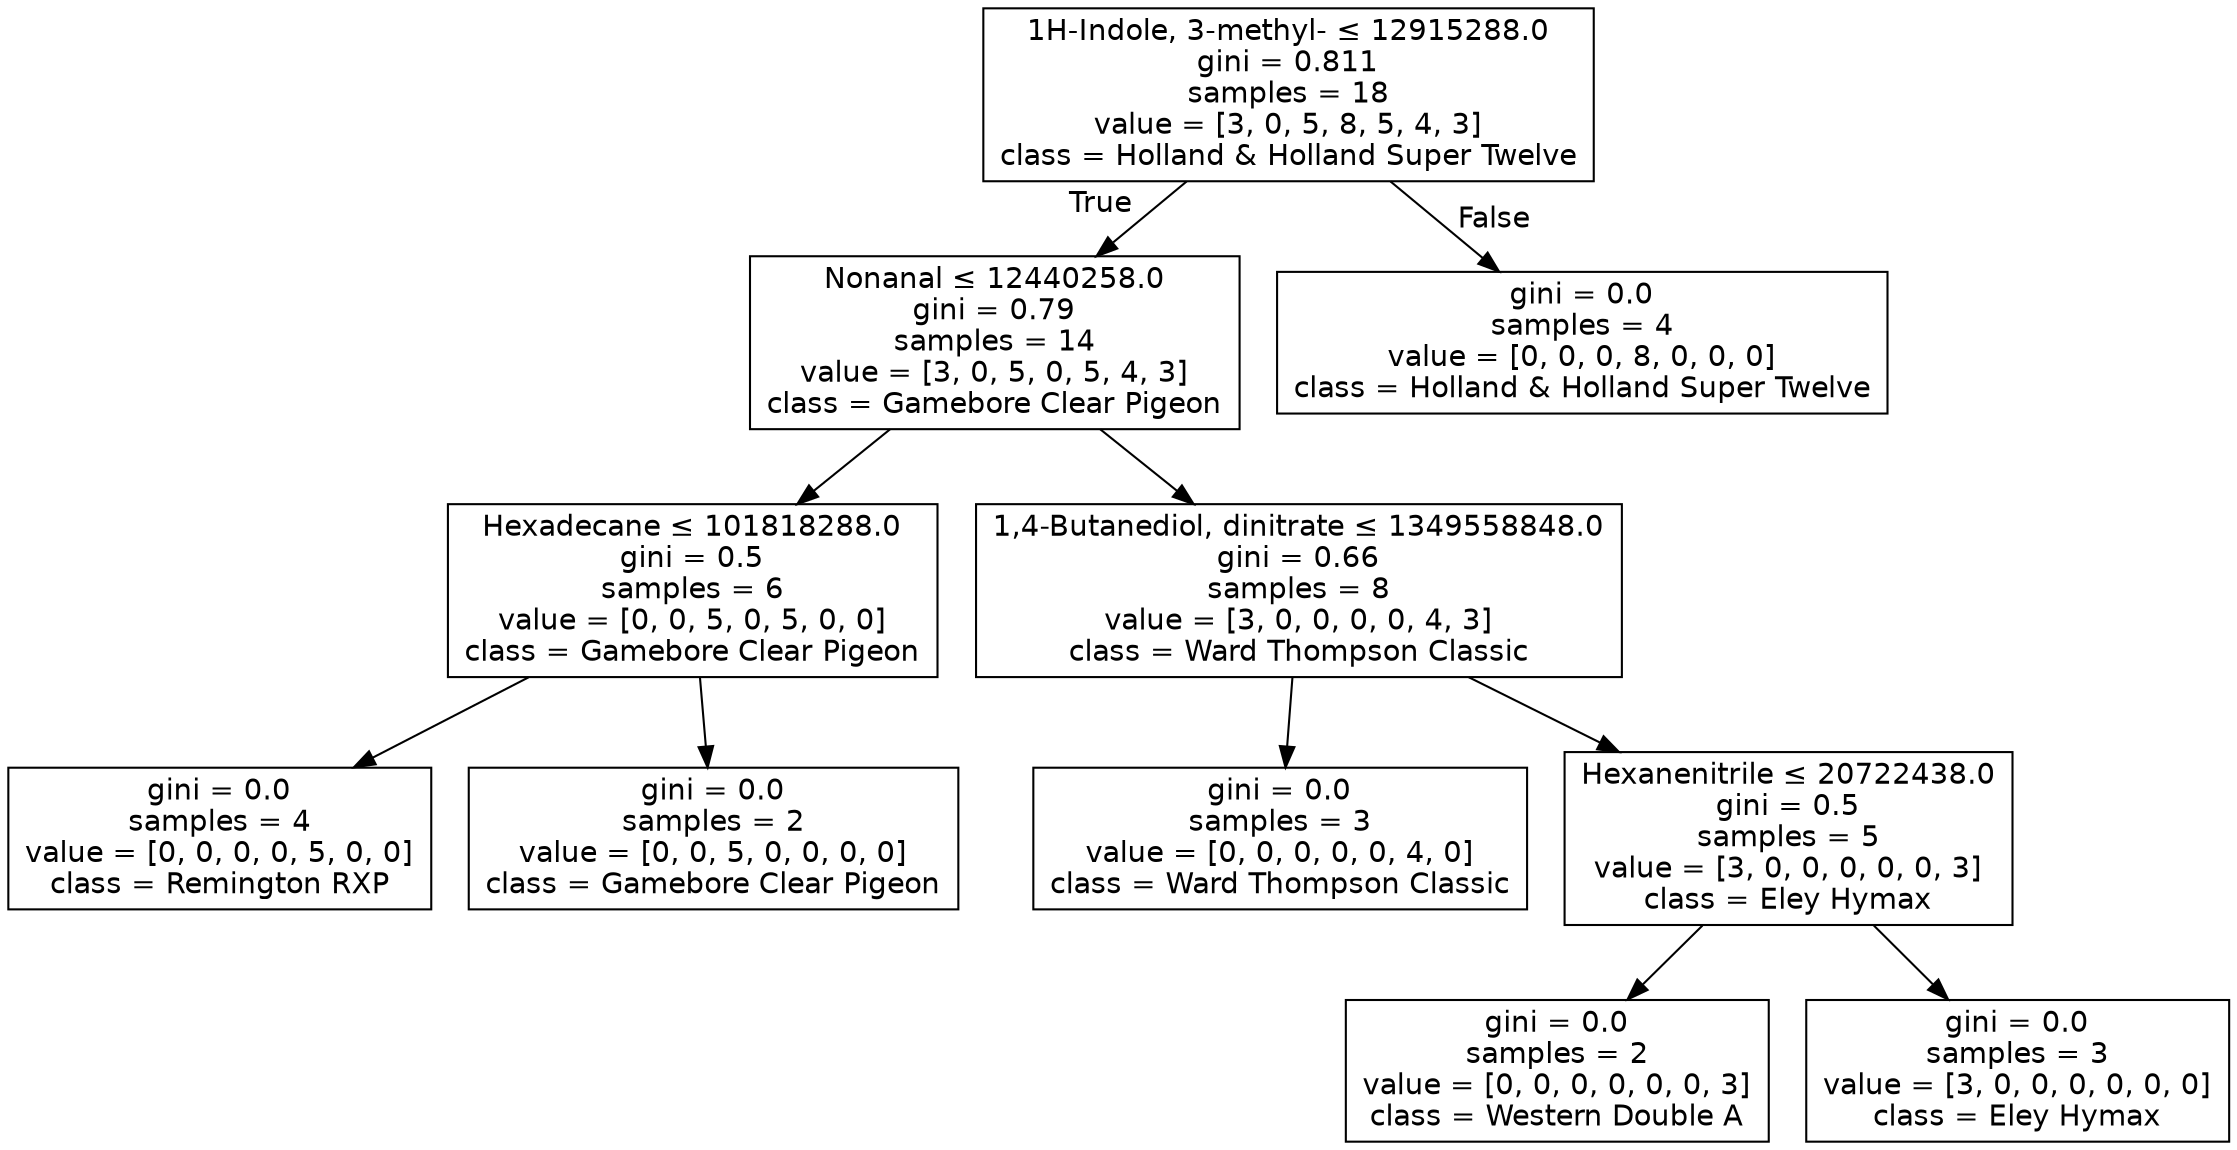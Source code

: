 digraph Tree {
node [shape=box, fontname="helvetica"] ;
edge [fontname="helvetica"] ;
0 [label=<1H-Indole, 3-methyl- &le; 12915288.0<br/>gini = 0.811<br/>samples = 18<br/>value = [3, 0, 5, 8, 5, 4, 3]<br/>class = Holland &amp; Holland Super Twelve>] ;
1 [label=<Nonanal &le; 12440258.0<br/>gini = 0.79<br/>samples = 14<br/>value = [3, 0, 5, 0, 5, 4, 3]<br/>class = Gamebore Clear Pigeon>] ;
0 -> 1 [labeldistance=2.5, labelangle=45, headlabel="True"] ;
2 [label=<Hexadecane &le; 101818288.0<br/>gini = 0.5<br/>samples = 6<br/>value = [0, 0, 5, 0, 5, 0, 0]<br/>class = Gamebore Clear Pigeon>] ;
1 -> 2 ;
3 [label=<gini = 0.0<br/>samples = 4<br/>value = [0, 0, 0, 0, 5, 0, 0]<br/>class = Remington RXP>] ;
2 -> 3 ;
4 [label=<gini = 0.0<br/>samples = 2<br/>value = [0, 0, 5, 0, 0, 0, 0]<br/>class = Gamebore Clear Pigeon>] ;
2 -> 4 ;
5 [label=<1,4-Butanediol, dinitrate &le; 1349558848.0<br/>gini = 0.66<br/>samples = 8<br/>value = [3, 0, 0, 0, 0, 4, 3]<br/>class = Ward Thompson Classic>] ;
1 -> 5 ;
6 [label=<gini = 0.0<br/>samples = 3<br/>value = [0, 0, 0, 0, 0, 4, 0]<br/>class = Ward Thompson Classic>] ;
5 -> 6 ;
7 [label=<Hexanenitrile &le; 20722438.0<br/>gini = 0.5<br/>samples = 5<br/>value = [3, 0, 0, 0, 0, 0, 3]<br/>class = Eley Hymax>] ;
5 -> 7 ;
8 [label=<gini = 0.0<br/>samples = 2<br/>value = [0, 0, 0, 0, 0, 0, 3]<br/>class = Western Double A>] ;
7 -> 8 ;
9 [label=<gini = 0.0<br/>samples = 3<br/>value = [3, 0, 0, 0, 0, 0, 0]<br/>class = Eley Hymax>] ;
7 -> 9 ;
10 [label=<gini = 0.0<br/>samples = 4<br/>value = [0, 0, 0, 8, 0, 0, 0]<br/>class = Holland &amp; Holland Super Twelve>] ;
0 -> 10 [labeldistance=2.5, labelangle=-45, headlabel="False"] ;
}

